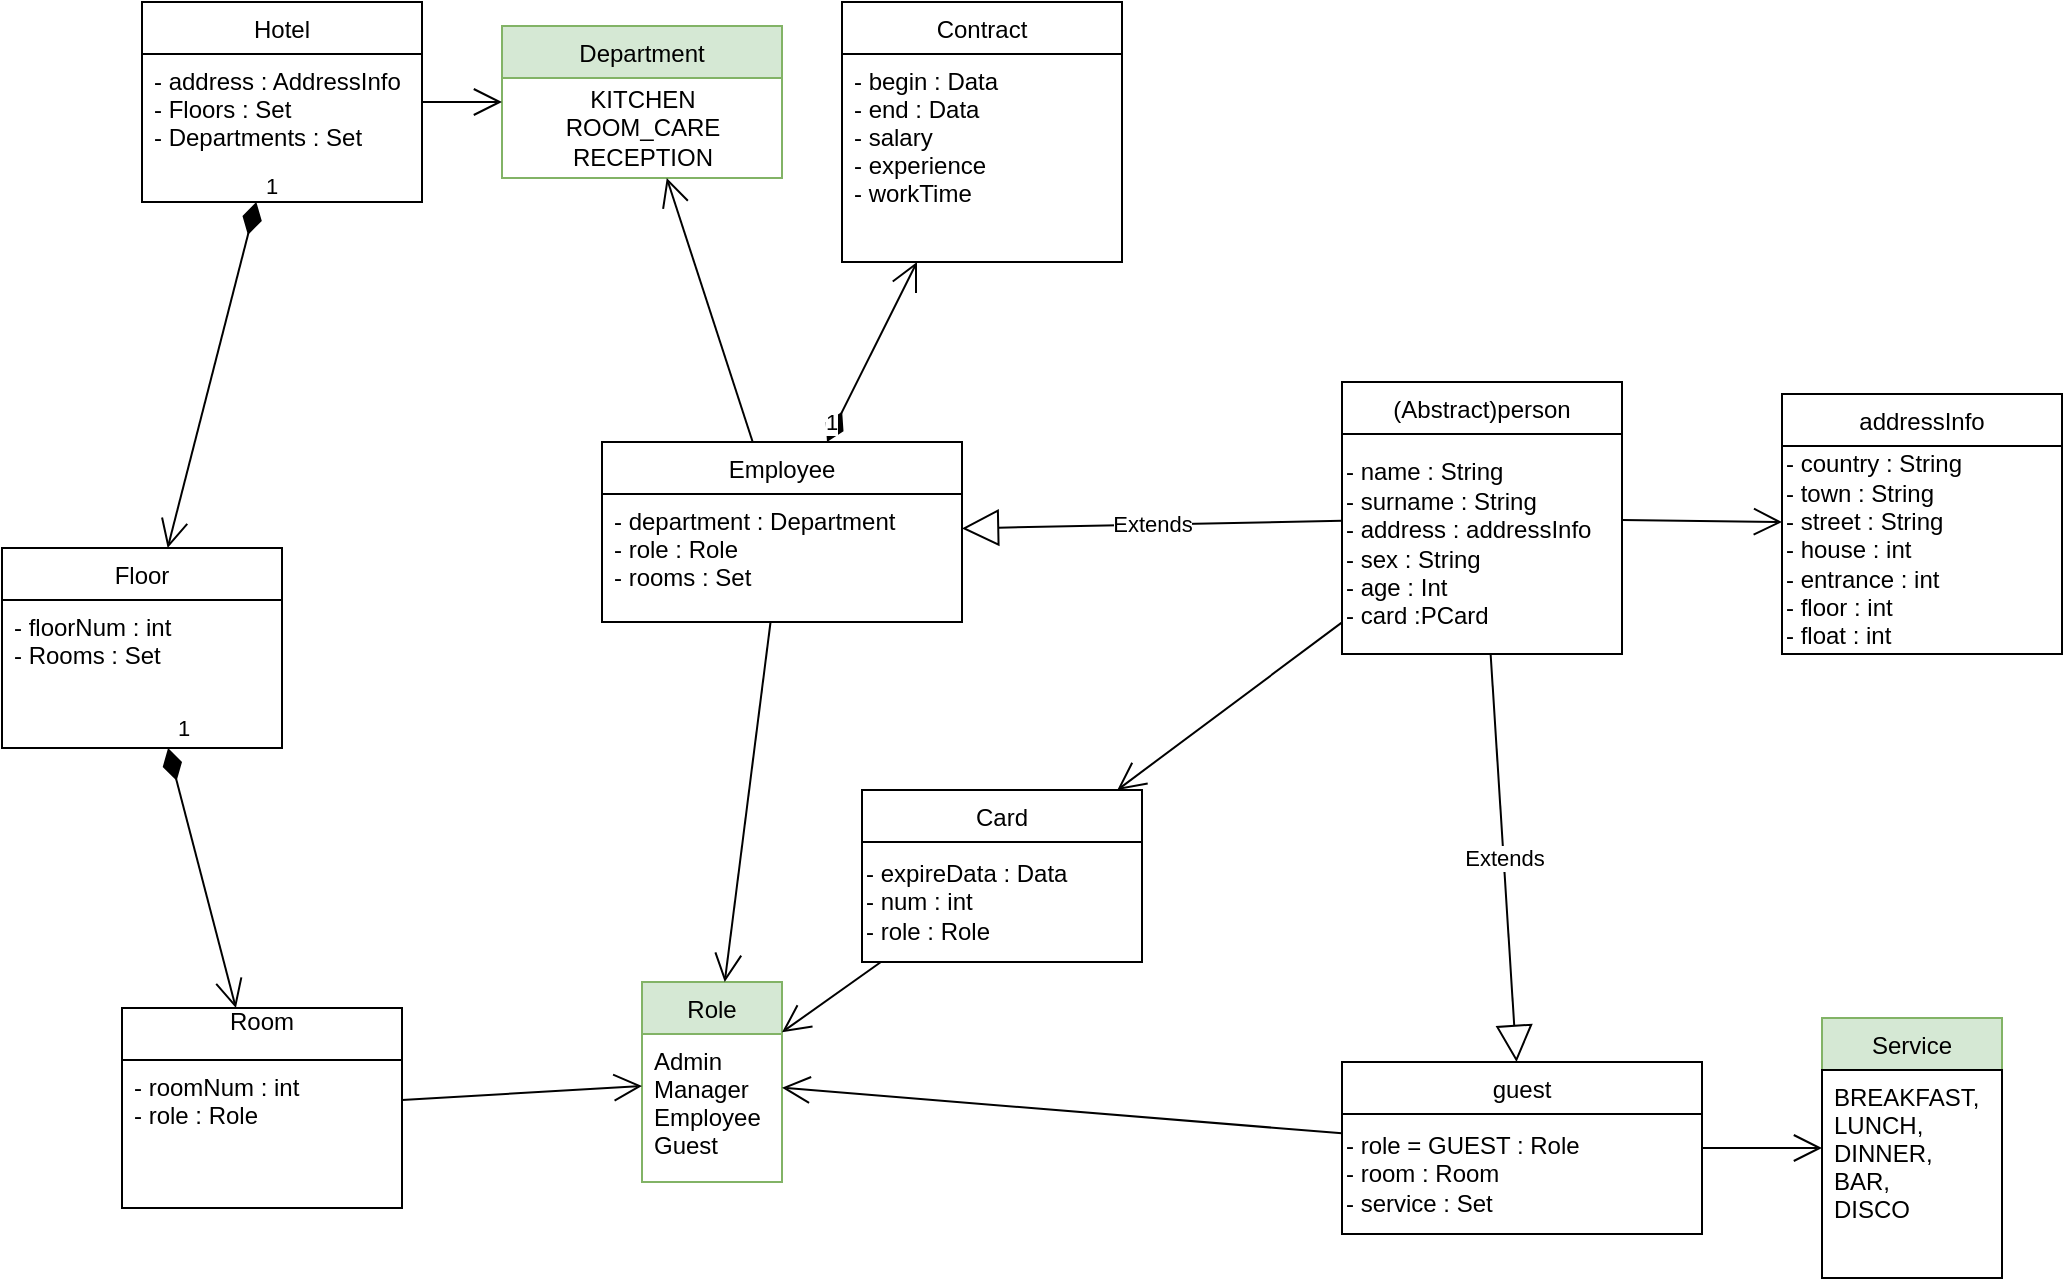<mxfile version="16.5.1" type="device"><diagram id="C5RBs43oDa-KdzZeNtuy" name="Page-1"><mxGraphModel dx="1102" dy="865" grid="1" gridSize="10" guides="1" tooltips="1" connect="1" arrows="1" fold="1" page="1" pageScale="1" pageWidth="1169" pageHeight="1654" math="0" shadow="0"><root><mxCell id="WIyWlLk6GJQsqaUBKTNV-0"/><mxCell id="WIyWlLk6GJQsqaUBKTNV-1" parent="WIyWlLk6GJQsqaUBKTNV-0"/><mxCell id="pl0eV4LuxjBtjCWhGdW3-1" value="Room&#10;" style="swimlane;fontStyle=0;childLayout=stackLayout;horizontal=1;startSize=26;fillColor=none;horizontalStack=0;resizeParent=1;resizeParentMax=0;resizeLast=0;collapsible=1;marginBottom=0;" parent="WIyWlLk6GJQsqaUBKTNV-1" vertex="1"><mxGeometry x="730" y="893" width="140" height="100" as="geometry"/></mxCell><mxCell id="pl0eV4LuxjBtjCWhGdW3-2" value="- roomNum : int&#10;- role : Role" style="text;strokeColor=default;fillColor=none;align=left;verticalAlign=top;spacingLeft=4;spacingRight=4;overflow=hidden;rotatable=0;points=[[0,0.5],[1,0.5]];portConstraint=eastwest;" parent="pl0eV4LuxjBtjCWhGdW3-1" vertex="1"><mxGeometry y="26" width="140" height="74" as="geometry"/></mxCell><mxCell id="pl0eV4LuxjBtjCWhGdW3-5" value="Card" style="swimlane;fontStyle=0;childLayout=stackLayout;horizontal=1;startSize=26;fillColor=none;horizontalStack=0;resizeParent=1;resizeParentMax=0;resizeLast=0;collapsible=1;marginBottom=0;" parent="WIyWlLk6GJQsqaUBKTNV-1" vertex="1"><mxGeometry x="1100" y="784" width="140" height="86" as="geometry"/></mxCell><mxCell id="pl0eV4LuxjBtjCWhGdW3-172" value="- expireData : Data&lt;br&gt;- num : int&lt;br&gt;- role : Role" style="rounded=0;whiteSpace=wrap;html=1;strokeColor=default;fillColor=none;align=left;" parent="pl0eV4LuxjBtjCWhGdW3-5" vertex="1"><mxGeometry y="26" width="140" height="60" as="geometry"/></mxCell><mxCell id="pl0eV4LuxjBtjCWhGdW3-20" value="guest" style="swimlane;fontStyle=0;childLayout=stackLayout;horizontal=1;startSize=26;fillColor=none;horizontalStack=0;resizeParent=1;resizeParentMax=0;resizeLast=0;collapsible=1;marginBottom=0;" parent="WIyWlLk6GJQsqaUBKTNV-1" vertex="1"><mxGeometry x="1340" y="920" width="180" height="86" as="geometry"/></mxCell><mxCell id="pl0eV4LuxjBtjCWhGdW3-175" value="- role = GUEST : Role&lt;br&gt;- room : Room&lt;br&gt;- service : Set" style="rounded=0;whiteSpace=wrap;html=1;strokeColor=default;fillColor=none;align=left;" parent="pl0eV4LuxjBtjCWhGdW3-20" vertex="1"><mxGeometry y="26" width="180" height="60" as="geometry"/></mxCell><mxCell id="pl0eV4LuxjBtjCWhGdW3-24" value="Employee" style="swimlane;fontStyle=0;childLayout=stackLayout;horizontal=1;startSize=26;fillColor=none;horizontalStack=0;resizeParent=1;resizeParentMax=0;resizeLast=0;collapsible=1;marginBottom=0;" parent="WIyWlLk6GJQsqaUBKTNV-1" vertex="1"><mxGeometry x="970" y="610" width="180" height="90" as="geometry"/></mxCell><mxCell id="pl0eV4LuxjBtjCWhGdW3-25" value="- department : Department&#10;- role : Role&#10;- rooms : Set" style="text;strokeColor=default;fillColor=none;align=left;verticalAlign=top;spacingLeft=4;spacingRight=4;overflow=hidden;rotatable=0;points=[[0,0.5],[1,0.5]];portConstraint=eastwest;" parent="pl0eV4LuxjBtjCWhGdW3-24" vertex="1"><mxGeometry y="26" width="180" height="64" as="geometry"/></mxCell><object label="(Abstract)person" id="pl0eV4LuxjBtjCWhGdW3-36"><mxCell style="swimlane;fontStyle=0;childLayout=stackLayout;horizontal=1;startSize=26;fillColor=none;horizontalStack=0;resizeParent=1;resizeParentMax=0;resizeLast=0;collapsible=1;marginBottom=0;" parent="WIyWlLk6GJQsqaUBKTNV-1" vertex="1"><mxGeometry x="1340" y="580" width="140" height="136" as="geometry"/></mxCell></object><mxCell id="pl0eV4LuxjBtjCWhGdW3-160" value="- name : String&lt;br&gt;- surname : String&lt;br&gt;- address : addressInfo&lt;br&gt;- sex : String&lt;br&gt;- age : Int&lt;br&gt;- card :PCard" style="rounded=0;whiteSpace=wrap;html=1;strokeColor=default;fillColor=none;align=left;" parent="pl0eV4LuxjBtjCWhGdW3-36" vertex="1"><mxGeometry y="26" width="140" height="110" as="geometry"/></mxCell><mxCell id="pl0eV4LuxjBtjCWhGdW3-72" value="Extends" style="endArrow=block;endSize=16;endFill=0;html=1;rounded=0;" parent="WIyWlLk6GJQsqaUBKTNV-1" source="pl0eV4LuxjBtjCWhGdW3-36" target="pl0eV4LuxjBtjCWhGdW3-20" edge="1"><mxGeometry width="160" relative="1" as="geometry"><mxPoint x="1850" y="844" as="sourcePoint"/><mxPoint x="2010" y="844" as="targetPoint"/></mxGeometry></mxCell><mxCell id="pl0eV4LuxjBtjCWhGdW3-73" value="Extends" style="endArrow=block;endSize=16;endFill=0;html=1;rounded=0;" parent="WIyWlLk6GJQsqaUBKTNV-1" source="pl0eV4LuxjBtjCWhGdW3-36" target="pl0eV4LuxjBtjCWhGdW3-24" edge="1"><mxGeometry width="160" relative="1" as="geometry"><mxPoint x="1850" y="844" as="sourcePoint"/><mxPoint x="2010" y="844" as="targetPoint"/></mxGeometry></mxCell><mxCell id="pl0eV4LuxjBtjCWhGdW3-110" value="Service" style="swimlane;fontStyle=0;childLayout=stackLayout;horizontal=1;startSize=26;fillColor=#d5e8d4;horizontalStack=0;resizeParent=1;resizeParentMax=0;resizeLast=0;collapsible=1;marginBottom=0;strokeColor=#82b366;" parent="WIyWlLk6GJQsqaUBKTNV-1" vertex="1"><mxGeometry x="1580" y="898" width="90" height="130" as="geometry"/></mxCell><mxCell id="UdkVO-LQRuB7PRyqrmWP-8" value="BREAKFAST,&#10;LUNCH,&#10;DINNER,&#10;BAR,&#10;DISCO" style="text;strokeColor=default;fillColor=none;align=left;verticalAlign=top;spacingLeft=4;spacingRight=4;overflow=hidden;rotatable=0;points=[[0,0.5],[1,0.5]];portConstraint=eastwest;" parent="pl0eV4LuxjBtjCWhGdW3-110" vertex="1"><mxGeometry y="26" width="90" height="104" as="geometry"/></mxCell><mxCell id="pl0eV4LuxjBtjCWhGdW3-162" value="addressInfo" style="swimlane;fontStyle=0;childLayout=stackLayout;horizontal=1;startSize=26;fillColor=none;horizontalStack=0;resizeParent=1;resizeParentMax=0;resizeLast=0;collapsible=1;marginBottom=0;strokeColor=default;" parent="WIyWlLk6GJQsqaUBKTNV-1" vertex="1"><mxGeometry x="1560" y="586" width="140" height="130" as="geometry"/></mxCell><mxCell id="pl0eV4LuxjBtjCWhGdW3-173" value="- country : String&lt;br&gt;- town : String&lt;br&gt;- street : String&lt;br&gt;- house : int&lt;br&gt;- entrance : int&lt;br&gt;- floor : int&lt;br&gt;- float : int" style="rounded=0;whiteSpace=wrap;html=1;strokeColor=default;fillColor=none;align=left;" parent="pl0eV4LuxjBtjCWhGdW3-162" vertex="1"><mxGeometry y="26" width="140" height="104" as="geometry"/></mxCell><mxCell id="ZgPrr60_gyUlCEyF_aHS-0" value="Floor" style="swimlane;fontStyle=0;childLayout=stackLayout;horizontal=1;startSize=26;fillColor=none;horizontalStack=0;resizeParent=1;resizeParentMax=0;resizeLast=0;collapsible=1;marginBottom=0;" parent="WIyWlLk6GJQsqaUBKTNV-1" vertex="1"><mxGeometry x="670" y="663" width="140" height="100" as="geometry"/></mxCell><mxCell id="ZgPrr60_gyUlCEyF_aHS-10" value="- floorNum : int&#10;- Rooms : Set" style="text;strokeColor=default;fillColor=none;align=left;verticalAlign=top;spacingLeft=4;spacingRight=4;overflow=hidden;rotatable=0;points=[[0,0.5],[1,0.5]];portConstraint=eastwest;" parent="ZgPrr60_gyUlCEyF_aHS-0" vertex="1"><mxGeometry y="26" width="140" height="74" as="geometry"/></mxCell><mxCell id="ZgPrr60_gyUlCEyF_aHS-4" value="Hotel" style="swimlane;fontStyle=0;childLayout=stackLayout;horizontal=1;startSize=26;fillColor=none;horizontalStack=0;resizeParent=1;resizeParentMax=0;resizeLast=0;collapsible=1;marginBottom=0;" parent="WIyWlLk6GJQsqaUBKTNV-1" vertex="1"><mxGeometry x="740" y="390" width="140" height="100" as="geometry"/></mxCell><mxCell id="ZgPrr60_gyUlCEyF_aHS-11" value="- address : AddressInfo&#10;- Floors : Set&#10;- Departments : Set" style="text;strokeColor=default;fillColor=none;align=left;verticalAlign=top;spacingLeft=4;spacingRight=4;overflow=hidden;rotatable=0;points=[[0,0.5],[1,0.5]];portConstraint=eastwest;" parent="ZgPrr60_gyUlCEyF_aHS-4" vertex="1"><mxGeometry y="26" width="140" height="74" as="geometry"/></mxCell><mxCell id="ZgPrr60_gyUlCEyF_aHS-8" value="1" style="endArrow=open;html=1;endSize=12;startArrow=diamondThin;startSize=14;startFill=1;align=left;verticalAlign=bottom;rounded=0;" parent="WIyWlLk6GJQsqaUBKTNV-1" source="ZgPrr60_gyUlCEyF_aHS-0" target="pl0eV4LuxjBtjCWhGdW3-1" edge="1"><mxGeometry x="-1" y="3" relative="1" as="geometry"><mxPoint x="590" y="730" as="sourcePoint"/><mxPoint x="750" y="730" as="targetPoint"/></mxGeometry></mxCell><mxCell id="ZgPrr60_gyUlCEyF_aHS-9" value="1" style="endArrow=open;html=1;endSize=12;startArrow=diamondThin;startSize=14;startFill=1;align=left;verticalAlign=bottom;rounded=0;" parent="WIyWlLk6GJQsqaUBKTNV-1" source="ZgPrr60_gyUlCEyF_aHS-4" target="ZgPrr60_gyUlCEyF_aHS-0" edge="1"><mxGeometry x="-1" y="3" relative="1" as="geometry"><mxPoint x="590" y="730" as="sourcePoint"/><mxPoint x="750" y="730" as="targetPoint"/></mxGeometry></mxCell><mxCell id="KF6qZ7OTJHu1wUDytnpw-0" value="Contract" style="swimlane;fontStyle=0;childLayout=stackLayout;horizontal=1;startSize=26;fillColor=none;horizontalStack=0;resizeParent=1;resizeParentMax=0;resizeLast=0;collapsible=1;marginBottom=0;" parent="WIyWlLk6GJQsqaUBKTNV-1" vertex="1"><mxGeometry x="1090" y="390" width="140" height="130" as="geometry"/></mxCell><mxCell id="KF6qZ7OTJHu1wUDytnpw-1" value="- begin : Data&#10;- end : Data&#10;- salary&#10;- experience&#10;- workTime&#10;" style="text;strokeColor=none;fillColor=none;align=left;verticalAlign=top;spacingLeft=4;spacingRight=4;overflow=hidden;rotatable=0;points=[[0,0.5],[1,0.5]];portConstraint=eastwest;" parent="KF6qZ7OTJHu1wUDytnpw-0" vertex="1"><mxGeometry y="26" width="140" height="104" as="geometry"/></mxCell><mxCell id="KF6qZ7OTJHu1wUDytnpw-4" value="Role" style="swimlane;fontStyle=0;childLayout=stackLayout;horizontal=1;startSize=26;fillColor=#d5e8d4;horizontalStack=0;resizeParent=1;resizeParentMax=0;resizeLast=0;collapsible=1;marginBottom=0;strokeColor=#82b366;" parent="WIyWlLk6GJQsqaUBKTNV-1" vertex="1"><mxGeometry x="990" y="880" width="70" height="100" as="geometry"/></mxCell><mxCell id="KF6qZ7OTJHu1wUDytnpw-6" value="Admin&#10;Manager&#10;Employee&#10;Guest" style="text;strokeColor=none;fillColor=none;align=left;verticalAlign=top;spacingLeft=4;spacingRight=4;overflow=hidden;rotatable=0;points=[[0,0.5],[1,0.5]];portConstraint=eastwest;" parent="KF6qZ7OTJHu1wUDytnpw-4" vertex="1"><mxGeometry y="26" width="70" height="74" as="geometry"/></mxCell><mxCell id="KF6qZ7OTJHu1wUDytnpw-10" value="" style="endArrow=open;endFill=1;endSize=12;html=1;rounded=0;" parent="WIyWlLk6GJQsqaUBKTNV-1" source="pl0eV4LuxjBtjCWhGdW3-5" target="KF6qZ7OTJHu1wUDytnpw-4" edge="1"><mxGeometry width="160" relative="1" as="geometry"><mxPoint x="1360" y="720" as="sourcePoint"/><mxPoint x="1520" y="720" as="targetPoint"/></mxGeometry></mxCell><mxCell id="KF6qZ7OTJHu1wUDytnpw-11" value="" style="endArrow=open;endFill=1;endSize=12;html=1;rounded=0;" parent="WIyWlLk6GJQsqaUBKTNV-1" source="pl0eV4LuxjBtjCWhGdW3-20" target="pl0eV4LuxjBtjCWhGdW3-110" edge="1"><mxGeometry width="160" relative="1" as="geometry"><mxPoint x="1360" y="720" as="sourcePoint"/><mxPoint x="1520" y="720" as="targetPoint"/></mxGeometry></mxCell><mxCell id="KF6qZ7OTJHu1wUDytnpw-12" value="1" style="endArrow=open;html=1;endSize=12;startArrow=diamondThin;startSize=14;startFill=1;align=left;verticalAlign=bottom;rounded=0;" parent="WIyWlLk6GJQsqaUBKTNV-1" source="pl0eV4LuxjBtjCWhGdW3-24" target="KF6qZ7OTJHu1wUDytnpw-0" edge="1"><mxGeometry x="-1" y="3" relative="1" as="geometry"><mxPoint x="1530" y="660" as="sourcePoint"/><mxPoint x="1690" y="660" as="targetPoint"/></mxGeometry></mxCell><mxCell id="PWqZ52LuUuwk0utUJ5KF-16" value="Department" style="swimlane;fontStyle=0;childLayout=stackLayout;horizontal=1;startSize=26;fillColor=#d5e8d4;horizontalStack=0;resizeParent=1;resizeParentMax=0;resizeLast=0;collapsible=1;marginBottom=0;strokeColor=#82b366;" parent="WIyWlLk6GJQsqaUBKTNV-1" vertex="1"><mxGeometry x="920" y="402" width="140" height="76" as="geometry"/></mxCell><mxCell id="_izCSkI2MS_l2weZyLsy-6" value="KITCHEN&lt;br&gt;ROOM_CARE&lt;br&gt;RECEPTION" style="text;html=1;align=center;verticalAlign=middle;resizable=0;points=[];autosize=1;strokeColor=none;fillColor=none;" vertex="1" parent="PWqZ52LuUuwk0utUJ5KF-16"><mxGeometry y="26" width="140" height="50" as="geometry"/></mxCell><mxCell id="PWqZ52LuUuwk0utUJ5KF-20" value="" style="endArrow=open;endFill=1;endSize=12;html=1;rounded=0;" parent="WIyWlLk6GJQsqaUBKTNV-1" source="pl0eV4LuxjBtjCWhGdW3-24" target="PWqZ52LuUuwk0utUJ5KF-16" edge="1"><mxGeometry width="160" relative="1" as="geometry"><mxPoint x="1210" y="690" as="sourcePoint"/><mxPoint x="1680" y="620" as="targetPoint"/></mxGeometry></mxCell><mxCell id="9qGVICgrPWhkO309seJm-1" value="" style="endArrow=open;endFill=1;endSize=12;html=1;rounded=0;" parent="WIyWlLk6GJQsqaUBKTNV-1" source="pl0eV4LuxjBtjCWhGdW3-1" target="KF6qZ7OTJHu1wUDytnpw-4" edge="1"><mxGeometry width="160" relative="1" as="geometry"><mxPoint x="1010" y="920" as="sourcePoint"/><mxPoint x="1170" y="920" as="targetPoint"/></mxGeometry></mxCell><mxCell id="_izCSkI2MS_l2weZyLsy-1" value="" style="endArrow=open;endFill=1;endSize=12;html=1;rounded=0;" edge="1" parent="WIyWlLk6GJQsqaUBKTNV-1" source="pl0eV4LuxjBtjCWhGdW3-36" target="pl0eV4LuxjBtjCWhGdW3-5"><mxGeometry width="160" relative="1" as="geometry"><mxPoint x="1200" y="550" as="sourcePoint"/><mxPoint x="1360" y="550" as="targetPoint"/></mxGeometry></mxCell><mxCell id="_izCSkI2MS_l2weZyLsy-2" value="" style="endArrow=open;endFill=1;endSize=12;html=1;rounded=0;" edge="1" parent="WIyWlLk6GJQsqaUBKTNV-1" source="pl0eV4LuxjBtjCWhGdW3-36" target="pl0eV4LuxjBtjCWhGdW3-162"><mxGeometry width="160" relative="1" as="geometry"><mxPoint x="1200" y="550" as="sourcePoint"/><mxPoint x="1360" y="550" as="targetPoint"/></mxGeometry></mxCell><mxCell id="_izCSkI2MS_l2weZyLsy-3" value="" style="endArrow=open;endFill=1;endSize=12;html=1;rounded=0;" edge="1" parent="WIyWlLk6GJQsqaUBKTNV-1" source="ZgPrr60_gyUlCEyF_aHS-4" target="PWqZ52LuUuwk0utUJ5KF-16"><mxGeometry width="160" relative="1" as="geometry"><mxPoint x="1100" y="530" as="sourcePoint"/><mxPoint x="1260" y="530" as="targetPoint"/></mxGeometry></mxCell><mxCell id="_izCSkI2MS_l2weZyLsy-4" value="" style="endArrow=open;endFill=1;endSize=12;html=1;rounded=0;" edge="1" parent="WIyWlLk6GJQsqaUBKTNV-1" source="pl0eV4LuxjBtjCWhGdW3-24" target="KF6qZ7OTJHu1wUDytnpw-4"><mxGeometry width="160" relative="1" as="geometry"><mxPoint x="1090" y="510" as="sourcePoint"/><mxPoint x="1250" y="510" as="targetPoint"/></mxGeometry></mxCell><mxCell id="_izCSkI2MS_l2weZyLsy-5" value="" style="endArrow=open;endFill=1;endSize=12;html=1;rounded=0;" edge="1" parent="WIyWlLk6GJQsqaUBKTNV-1" source="pl0eV4LuxjBtjCWhGdW3-20" target="KF6qZ7OTJHu1wUDytnpw-4"><mxGeometry width="160" relative="1" as="geometry"><mxPoint x="1090" y="510" as="sourcePoint"/><mxPoint x="1250" y="510" as="targetPoint"/></mxGeometry></mxCell></root></mxGraphModel></diagram></mxfile>